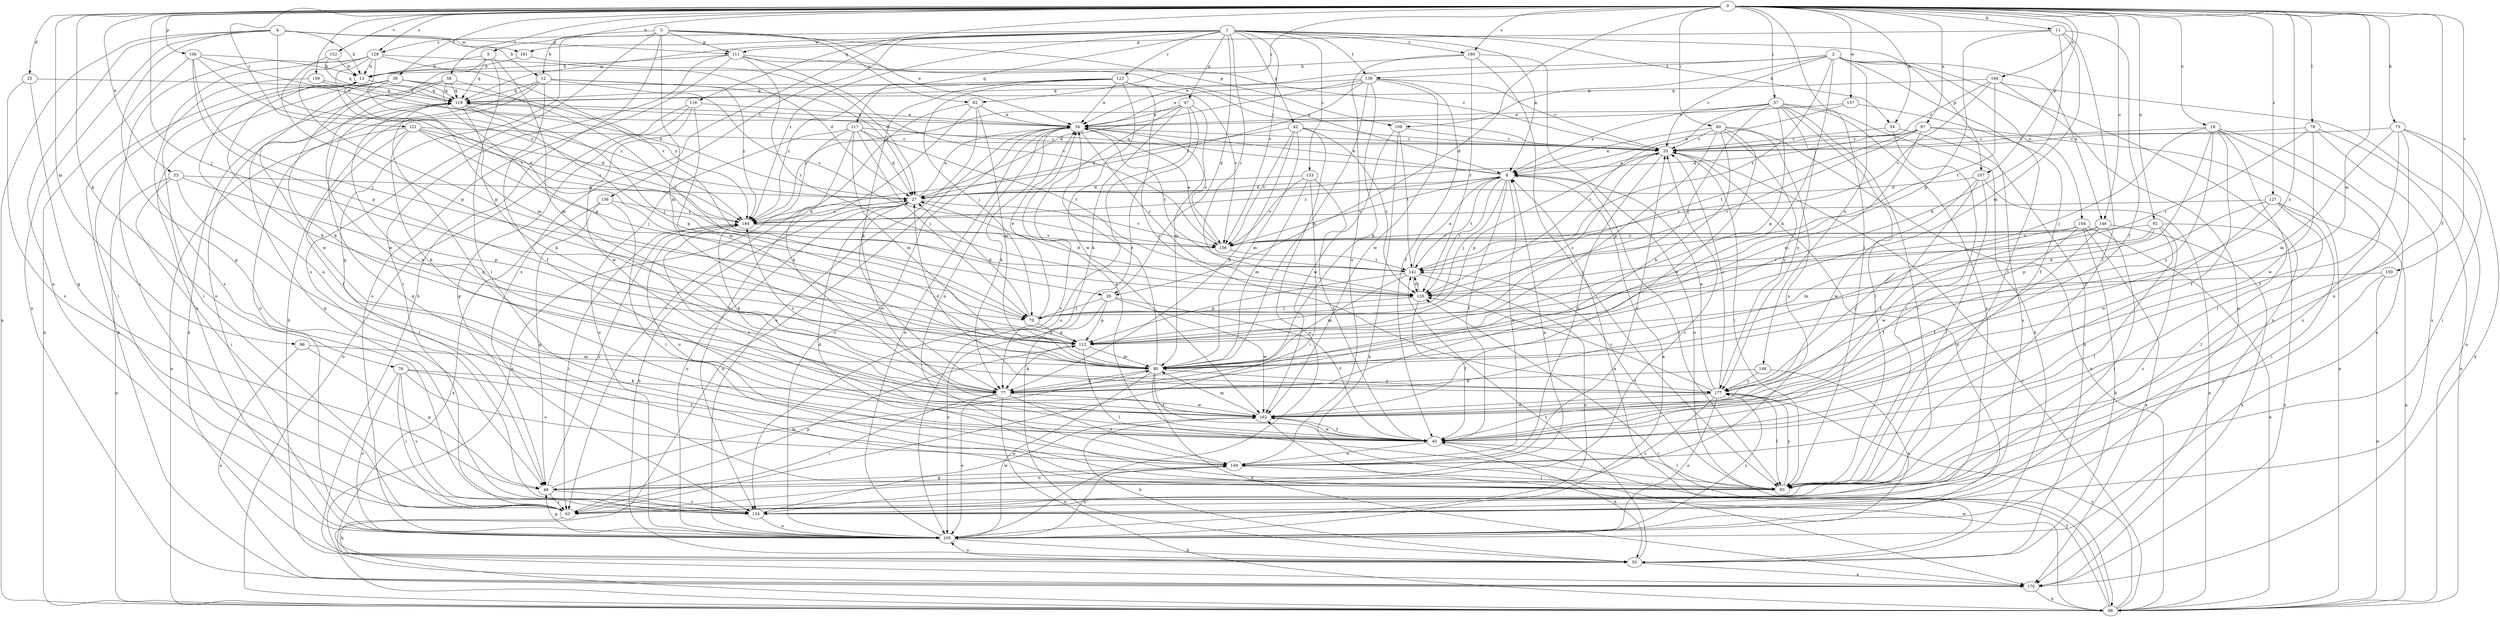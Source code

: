 strict digraph  {
0;
1;
2;
3;
4;
5;
6;
11;
12;
13;
18;
20;
25;
26;
27;
33;
34;
39;
40;
42;
47;
48;
54;
55;
57;
58;
60;
62;
63;
70;
73;
76;
77;
78;
83;
86;
90;
92;
97;
98;
104;
105;
106;
107;
108;
111;
112;
116;
117;
119;
121;
123;
126;
127;
129;
133;
134;
136;
139;
141;
146;
148;
149;
150;
152;
156;
157;
159;
161;
162;
166;
170;
177;
180;
184;
0 -> 5  [label=a];
0 -> 11  [label=b];
0 -> 18  [label=c];
0 -> 25  [label=d];
0 -> 26  [label=d];
0 -> 33  [label=e];
0 -> 39  [label=f];
0 -> 40  [label=f];
0 -> 54  [label=h];
0 -> 57  [label=i];
0 -> 58  [label=i];
0 -> 60  [label=i];
0 -> 62  [label=i];
0 -> 70  [label=j];
0 -> 73  [label=k];
0 -> 76  [label=k];
0 -> 78  [label=l];
0 -> 83  [label=l];
0 -> 86  [label=m];
0 -> 90  [label=m];
0 -> 92  [label=n];
0 -> 97  [label=n];
0 -> 106  [label=p];
0 -> 107  [label=p];
0 -> 116  [label=q];
0 -> 121  [label=r];
0 -> 127  [label=s];
0 -> 129  [label=s];
0 -> 146  [label=u];
0 -> 150  [label=v];
0 -> 152  [label=v];
0 -> 157  [label=w];
0 -> 159  [label=w];
0 -> 166  [label=x];
0 -> 177  [label=y];
0 -> 180  [label=z];
1 -> 6  [label=a];
1 -> 26  [label=d];
1 -> 42  [label=g];
1 -> 47  [label=g];
1 -> 54  [label=h];
1 -> 107  [label=p];
1 -> 117  [label=q];
1 -> 119  [label=q];
1 -> 123  [label=r];
1 -> 126  [label=r];
1 -> 129  [label=s];
1 -> 133  [label=s];
1 -> 134  [label=s];
1 -> 136  [label=t];
1 -> 139  [label=t];
1 -> 156  [label=v];
1 -> 161  [label=w];
1 -> 180  [label=z];
1 -> 184  [label=z];
2 -> 20  [label=c];
2 -> 34  [label=e];
2 -> 77  [label=k];
2 -> 83  [label=l];
2 -> 104  [label=o];
2 -> 108  [label=p];
2 -> 139  [label=t];
2 -> 141  [label=t];
2 -> 146  [label=u];
2 -> 148  [label=u];
2 -> 170  [label=x];
3 -> 12  [label=b];
3 -> 34  [label=e];
3 -> 48  [label=g];
3 -> 55  [label=h];
3 -> 62  [label=i];
3 -> 90  [label=m];
3 -> 108  [label=p];
3 -> 111  [label=p];
3 -> 134  [label=s];
4 -> 12  [label=b];
4 -> 13  [label=b];
4 -> 26  [label=d];
4 -> 48  [label=g];
4 -> 98  [label=n];
4 -> 105  [label=o];
4 -> 111  [label=p];
4 -> 161  [label=w];
4 -> 170  [label=x];
5 -> 13  [label=b];
5 -> 83  [label=l];
5 -> 90  [label=m];
5 -> 105  [label=o];
5 -> 119  [label=q];
6 -> 27  [label=d];
6 -> 34  [label=e];
6 -> 40  [label=f];
6 -> 70  [label=j];
6 -> 83  [label=l];
6 -> 119  [label=q];
6 -> 126  [label=r];
6 -> 141  [label=t];
6 -> 149  [label=u];
6 -> 156  [label=v];
6 -> 184  [label=z];
11 -> 40  [label=f];
11 -> 77  [label=k];
11 -> 83  [label=l];
11 -> 90  [label=m];
11 -> 111  [label=p];
11 -> 112  [label=p];
12 -> 27  [label=d];
12 -> 40  [label=f];
12 -> 55  [label=h];
12 -> 105  [label=o];
12 -> 119  [label=q];
12 -> 156  [label=v];
12 -> 184  [label=z];
13 -> 119  [label=q];
13 -> 149  [label=u];
13 -> 184  [label=z];
18 -> 20  [label=c];
18 -> 40  [label=f];
18 -> 70  [label=j];
18 -> 77  [label=k];
18 -> 83  [label=l];
18 -> 105  [label=o];
18 -> 134  [label=s];
18 -> 177  [label=y];
20 -> 6  [label=a];
20 -> 83  [label=l];
20 -> 105  [label=o];
20 -> 112  [label=p];
20 -> 149  [label=u];
25 -> 48  [label=g];
25 -> 119  [label=q];
25 -> 134  [label=s];
26 -> 40  [label=f];
26 -> 70  [label=j];
26 -> 105  [label=o];
26 -> 112  [label=p];
26 -> 162  [label=w];
27 -> 34  [label=e];
27 -> 55  [label=h];
27 -> 105  [label=o];
27 -> 156  [label=v];
27 -> 162  [label=w];
27 -> 184  [label=z];
33 -> 27  [label=d];
33 -> 63  [label=i];
33 -> 83  [label=l];
33 -> 98  [label=n];
33 -> 112  [label=p];
34 -> 20  [label=c];
34 -> 77  [label=k];
34 -> 98  [label=n];
34 -> 105  [label=o];
34 -> 126  [label=r];
34 -> 141  [label=t];
34 -> 149  [label=u];
34 -> 156  [label=v];
39 -> 20  [label=c];
39 -> 63  [label=i];
39 -> 77  [label=k];
39 -> 105  [label=o];
39 -> 119  [label=q];
39 -> 162  [label=w];
39 -> 184  [label=z];
40 -> 34  [label=e];
40 -> 55  [label=h];
40 -> 83  [label=l];
40 -> 119  [label=q];
40 -> 149  [label=u];
40 -> 162  [label=w];
40 -> 184  [label=z];
42 -> 20  [label=c];
42 -> 27  [label=d];
42 -> 77  [label=k];
42 -> 90  [label=m];
42 -> 105  [label=o];
42 -> 126  [label=r];
42 -> 156  [label=v];
47 -> 34  [label=e];
47 -> 55  [label=h];
47 -> 77  [label=k];
47 -> 90  [label=m];
47 -> 105  [label=o];
47 -> 134  [label=s];
47 -> 184  [label=z];
48 -> 6  [label=a];
48 -> 63  [label=i];
48 -> 90  [label=m];
48 -> 134  [label=s];
48 -> 149  [label=u];
48 -> 184  [label=z];
54 -> 20  [label=c];
54 -> 55  [label=h];
54 -> 83  [label=l];
55 -> 6  [label=a];
55 -> 105  [label=o];
55 -> 141  [label=t];
55 -> 170  [label=x];
57 -> 6  [label=a];
57 -> 34  [label=e];
57 -> 55  [label=h];
57 -> 63  [label=i];
57 -> 70  [label=j];
57 -> 83  [label=l];
57 -> 112  [label=p];
57 -> 126  [label=r];
57 -> 134  [label=s];
57 -> 177  [label=y];
58 -> 112  [label=p];
58 -> 119  [label=q];
58 -> 126  [label=r];
58 -> 162  [label=w];
58 -> 170  [label=x];
60 -> 6  [label=a];
60 -> 20  [label=c];
60 -> 77  [label=k];
60 -> 98  [label=n];
60 -> 112  [label=p];
60 -> 149  [label=u];
60 -> 162  [label=w];
60 -> 177  [label=y];
62 -> 34  [label=e];
62 -> 63  [label=i];
62 -> 90  [label=m];
62 -> 105  [label=o];
62 -> 134  [label=s];
63 -> 20  [label=c];
63 -> 55  [label=h];
63 -> 112  [label=p];
70 -> 27  [label=d];
70 -> 34  [label=e];
70 -> 112  [label=p];
73 -> 20  [label=c];
73 -> 40  [label=f];
73 -> 63  [label=i];
73 -> 90  [label=m];
73 -> 149  [label=u];
73 -> 170  [label=x];
76 -> 40  [label=f];
76 -> 63  [label=i];
76 -> 77  [label=k];
76 -> 105  [label=o];
76 -> 134  [label=s];
76 -> 149  [label=u];
77 -> 63  [label=i];
77 -> 98  [label=n];
77 -> 105  [label=o];
77 -> 149  [label=u];
77 -> 162  [label=w];
77 -> 184  [label=z];
78 -> 20  [label=c];
78 -> 98  [label=n];
78 -> 126  [label=r];
78 -> 134  [label=s];
78 -> 162  [label=w];
83 -> 27  [label=d];
83 -> 119  [label=q];
83 -> 141  [label=t];
83 -> 177  [label=y];
86 -> 48  [label=g];
86 -> 90  [label=m];
86 -> 170  [label=x];
90 -> 34  [label=e];
90 -> 40  [label=f];
90 -> 77  [label=k];
90 -> 105  [label=o];
90 -> 170  [label=x];
90 -> 177  [label=y];
92 -> 83  [label=l];
92 -> 90  [label=m];
92 -> 126  [label=r];
92 -> 134  [label=s];
92 -> 156  [label=v];
92 -> 170  [label=x];
97 -> 20  [label=c];
97 -> 27  [label=d];
97 -> 90  [label=m];
97 -> 98  [label=n];
97 -> 126  [label=r];
97 -> 134  [label=s];
97 -> 141  [label=t];
98 -> 20  [label=c];
98 -> 40  [label=f];
98 -> 126  [label=r];
98 -> 162  [label=w];
98 -> 177  [label=y];
104 -> 40  [label=f];
104 -> 55  [label=h];
104 -> 98  [label=n];
104 -> 156  [label=v];
104 -> 170  [label=x];
104 -> 177  [label=y];
105 -> 6  [label=a];
105 -> 34  [label=e];
105 -> 48  [label=g];
105 -> 55  [label=h];
105 -> 149  [label=u];
105 -> 177  [label=y];
106 -> 13  [label=b];
106 -> 34  [label=e];
106 -> 70  [label=j];
106 -> 98  [label=n];
106 -> 112  [label=p];
106 -> 141  [label=t];
107 -> 27  [label=d];
107 -> 40  [label=f];
107 -> 83  [label=l];
107 -> 98  [label=n];
107 -> 162  [label=w];
108 -> 20  [label=c];
108 -> 141  [label=t];
108 -> 162  [label=w];
108 -> 170  [label=x];
111 -> 6  [label=a];
111 -> 13  [label=b];
111 -> 20  [label=c];
111 -> 63  [label=i];
111 -> 105  [label=o];
111 -> 126  [label=r];
111 -> 156  [label=v];
112 -> 20  [label=c];
112 -> 77  [label=k];
112 -> 83  [label=l];
112 -> 90  [label=m];
116 -> 34  [label=e];
116 -> 48  [label=g];
116 -> 90  [label=m];
116 -> 98  [label=n];
116 -> 162  [label=w];
117 -> 20  [label=c];
117 -> 27  [label=d];
117 -> 70  [label=j];
117 -> 77  [label=k];
117 -> 90  [label=m];
117 -> 98  [label=n];
117 -> 105  [label=o];
117 -> 141  [label=t];
119 -> 34  [label=e];
119 -> 70  [label=j];
119 -> 77  [label=k];
119 -> 112  [label=p];
119 -> 162  [label=w];
121 -> 20  [label=c];
121 -> 27  [label=d];
121 -> 40  [label=f];
121 -> 70  [label=j];
121 -> 77  [label=k];
121 -> 98  [label=n];
121 -> 184  [label=z];
123 -> 34  [label=e];
123 -> 70  [label=j];
123 -> 77  [label=k];
123 -> 119  [label=q];
123 -> 156  [label=v];
123 -> 162  [label=w];
123 -> 177  [label=y];
123 -> 184  [label=z];
126 -> 27  [label=d];
126 -> 40  [label=f];
126 -> 70  [label=j];
126 -> 141  [label=t];
127 -> 63  [label=i];
127 -> 83  [label=l];
127 -> 98  [label=n];
127 -> 112  [label=p];
127 -> 162  [label=w];
127 -> 184  [label=z];
129 -> 13  [label=b];
129 -> 27  [label=d];
129 -> 63  [label=i];
129 -> 90  [label=m];
129 -> 112  [label=p];
129 -> 134  [label=s];
129 -> 156  [label=v];
129 -> 184  [label=z];
133 -> 27  [label=d];
133 -> 40  [label=f];
133 -> 63  [label=i];
133 -> 90  [label=m];
133 -> 156  [label=v];
134 -> 105  [label=o];
134 -> 119  [label=q];
134 -> 162  [label=w];
136 -> 48  [label=g];
136 -> 83  [label=l];
136 -> 170  [label=x];
136 -> 184  [label=z];
139 -> 20  [label=c];
139 -> 27  [label=d];
139 -> 34  [label=e];
139 -> 40  [label=f];
139 -> 77  [label=k];
139 -> 90  [label=m];
139 -> 119  [label=q];
139 -> 162  [label=w];
139 -> 184  [label=z];
141 -> 6  [label=a];
141 -> 90  [label=m];
141 -> 105  [label=o];
141 -> 112  [label=p];
141 -> 126  [label=r];
146 -> 40  [label=f];
146 -> 63  [label=i];
146 -> 156  [label=v];
146 -> 162  [label=w];
146 -> 170  [label=x];
148 -> 77  [label=k];
148 -> 105  [label=o];
148 -> 177  [label=y];
149 -> 20  [label=c];
149 -> 48  [label=g];
149 -> 83  [label=l];
150 -> 83  [label=l];
150 -> 98  [label=n];
150 -> 126  [label=r];
152 -> 13  [label=b];
152 -> 112  [label=p];
152 -> 119  [label=q];
156 -> 34  [label=e];
156 -> 141  [label=t];
157 -> 6  [label=a];
157 -> 34  [label=e];
157 -> 40  [label=f];
159 -> 27  [label=d];
159 -> 63  [label=i];
159 -> 119  [label=q];
161 -> 13  [label=b];
161 -> 27  [label=d];
162 -> 40  [label=f];
162 -> 55  [label=h];
162 -> 90  [label=m];
166 -> 20  [label=c];
166 -> 98  [label=n];
166 -> 105  [label=o];
166 -> 119  [label=q];
166 -> 141  [label=t];
166 -> 156  [label=v];
170 -> 13  [label=b];
170 -> 98  [label=n];
177 -> 6  [label=a];
177 -> 13  [label=b];
177 -> 20  [label=c];
177 -> 27  [label=d];
177 -> 83  [label=l];
177 -> 105  [label=o];
177 -> 126  [label=r];
177 -> 134  [label=s];
177 -> 162  [label=w];
180 -> 13  [label=b];
180 -> 83  [label=l];
180 -> 98  [label=n];
180 -> 126  [label=r];
180 -> 149  [label=u];
184 -> 27  [label=d];
184 -> 63  [label=i];
184 -> 77  [label=k];
184 -> 149  [label=u];
184 -> 156  [label=v];
}

